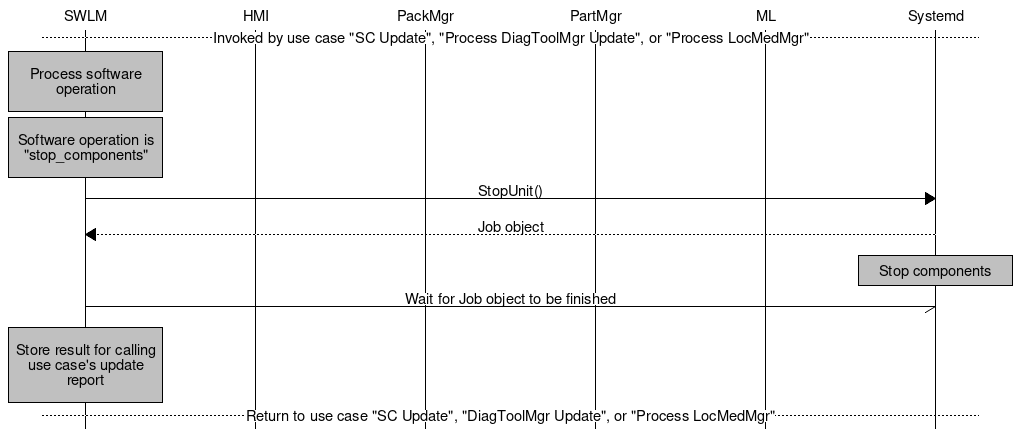 #
#
# Sequence diagram description
#
# The sequence diagram description below is translated to
# a PNG image by mscgen (http://www.mcternan.me.uk/mscgen/)
# 
# Recompile updated diagrams to a png image with:
#  
#   mscgen -T png swm.msc
#

msc {
  width="1024";
  "SWLM", "HMI", "PackMgr", "PartMgr", "ML", "Systemd";
  --- [ label="Invoked by use case \"SC Update\", \"Process DiagToolMgr Update\", or \"Process LocMedMgr\""];
  "SWLM" box "SWLM" [ textbgcolour="silver", label = "\nProcess software operation\n" ];
  "SWLM" box "SWLM" [ textbgcolour="silver", label = "\nSoftware operation is \"stop_components\"\n" ];
  "SWLM" => "Systemd" [ label = "StopUnit()" ];
  "SWLM" << "Systemd" [ label = "Job object" ];
  "Systemd" box "Systemd" [ textbgcolour="silver", label = "Stop components" ];
  "SWLM" -> "Systemd" [ label = "Wait for Job object to be finished" ];
  "SWLM" box "SWLM" [  textbgcolour="silver", label = "\nStore result for calling use case's update report\n" ];

  --- [ label = "Return to use case \"SC Update\", \"DiagToolMgr Update\", or \"Process LocMedMgr\""];
}
